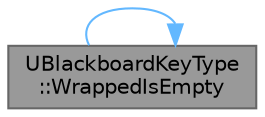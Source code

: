 digraph "UBlackboardKeyType::WrappedIsEmpty"
{
 // INTERACTIVE_SVG=YES
 // LATEX_PDF_SIZE
  bgcolor="transparent";
  edge [fontname=Helvetica,fontsize=10,labelfontname=Helvetica,labelfontsize=10];
  node [fontname=Helvetica,fontsize=10,shape=box,height=0.2,width=0.4];
  rankdir="LR";
  Node1 [id="Node000001",label="UBlackboardKeyType\l::WrappedIsEmpty",height=0.2,width=0.4,color="gray40", fillcolor="grey60", style="filled", fontcolor="black",tooltip="check if key has stored value, supports instanced keys"];
  Node1 -> Node1 [id="edge1_Node000001_Node000001",color="steelblue1",style="solid",tooltip=" "];
}
